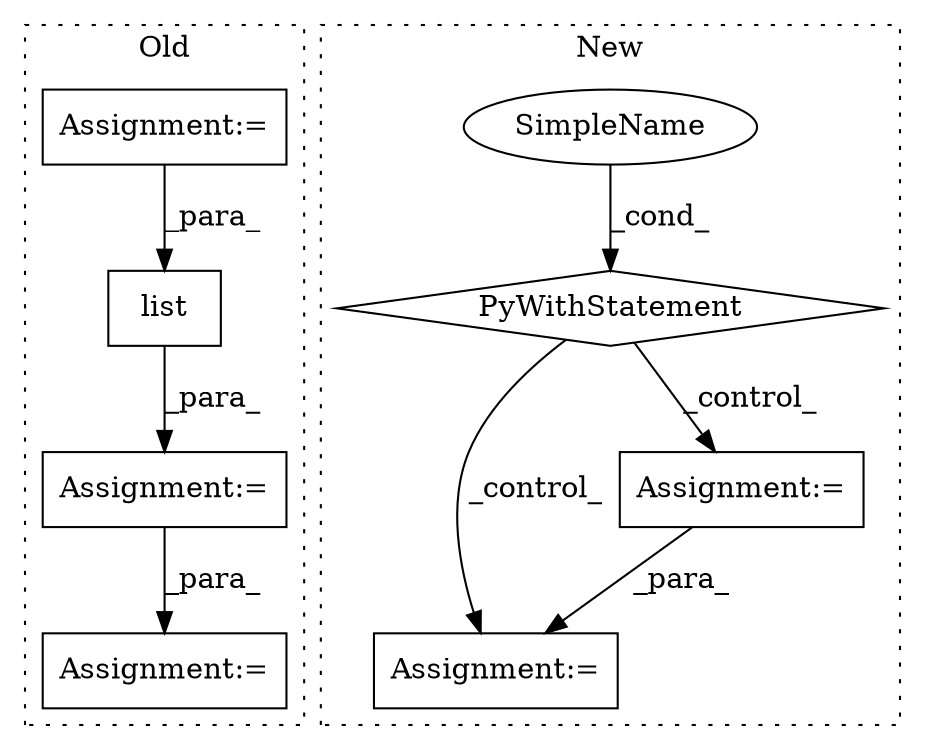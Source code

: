 digraph G {
subgraph cluster0 {
1 [label="list" a="32" s="107174,107200" l="5,1" shape="box"];
5 [label="Assignment:=" a="7" s="107384" l="1" shape="box"];
7 [label="Assignment:=" a="7" s="104325" l="1" shape="box"];
8 [label="Assignment:=" a="7" s="107173" l="1" shape="box"];
label = "Old";
style="dotted";
}
subgraph cluster1 {
2 [label="PyWithStatement" a="104" s="109392,109449" l="10,2" shape="diamond"];
3 [label="Assignment:=" a="7" s="109551" l="2" shape="box"];
4 [label="SimpleName" a="42" s="" l="" shape="ellipse"];
6 [label="Assignment:=" a="7" s="109466" l="1" shape="box"];
label = "New";
style="dotted";
}
1 -> 8 [label="_para_"];
2 -> 3 [label="_control_"];
2 -> 6 [label="_control_"];
4 -> 2 [label="_cond_"];
6 -> 3 [label="_para_"];
7 -> 1 [label="_para_"];
8 -> 5 [label="_para_"];
}